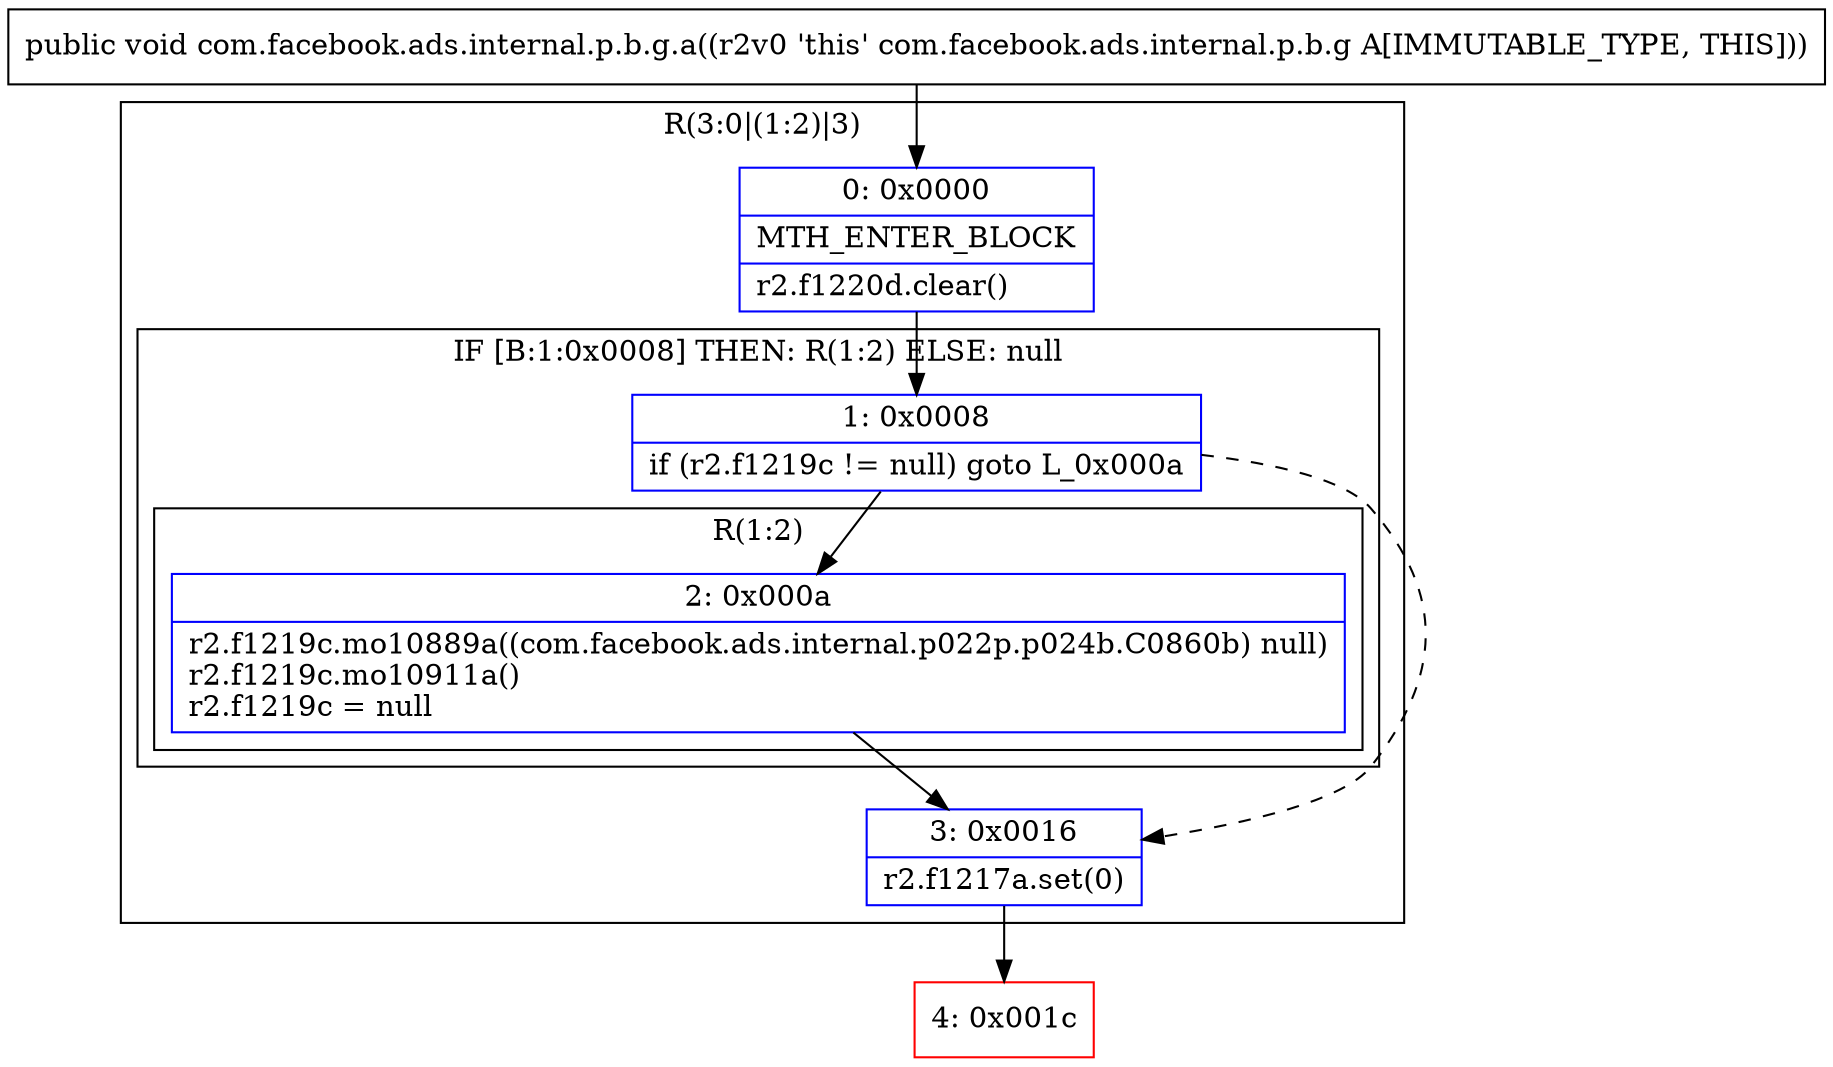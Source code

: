 digraph "CFG forcom.facebook.ads.internal.p.b.g.a()V" {
subgraph cluster_Region_615986707 {
label = "R(3:0|(1:2)|3)";
node [shape=record,color=blue];
Node_0 [shape=record,label="{0\:\ 0x0000|MTH_ENTER_BLOCK\l|r2.f1220d.clear()\l}"];
subgraph cluster_IfRegion_328109092 {
label = "IF [B:1:0x0008] THEN: R(1:2) ELSE: null";
node [shape=record,color=blue];
Node_1 [shape=record,label="{1\:\ 0x0008|if (r2.f1219c != null) goto L_0x000a\l}"];
subgraph cluster_Region_1686923273 {
label = "R(1:2)";
node [shape=record,color=blue];
Node_2 [shape=record,label="{2\:\ 0x000a|r2.f1219c.mo10889a((com.facebook.ads.internal.p022p.p024b.C0860b) null)\lr2.f1219c.mo10911a()\lr2.f1219c = null\l}"];
}
}
Node_3 [shape=record,label="{3\:\ 0x0016|r2.f1217a.set(0)\l}"];
}
Node_4 [shape=record,color=red,label="{4\:\ 0x001c}"];
MethodNode[shape=record,label="{public void com.facebook.ads.internal.p.b.g.a((r2v0 'this' com.facebook.ads.internal.p.b.g A[IMMUTABLE_TYPE, THIS])) }"];
MethodNode -> Node_0;
Node_0 -> Node_1;
Node_1 -> Node_2;
Node_1 -> Node_3[style=dashed];
Node_2 -> Node_3;
Node_3 -> Node_4;
}

